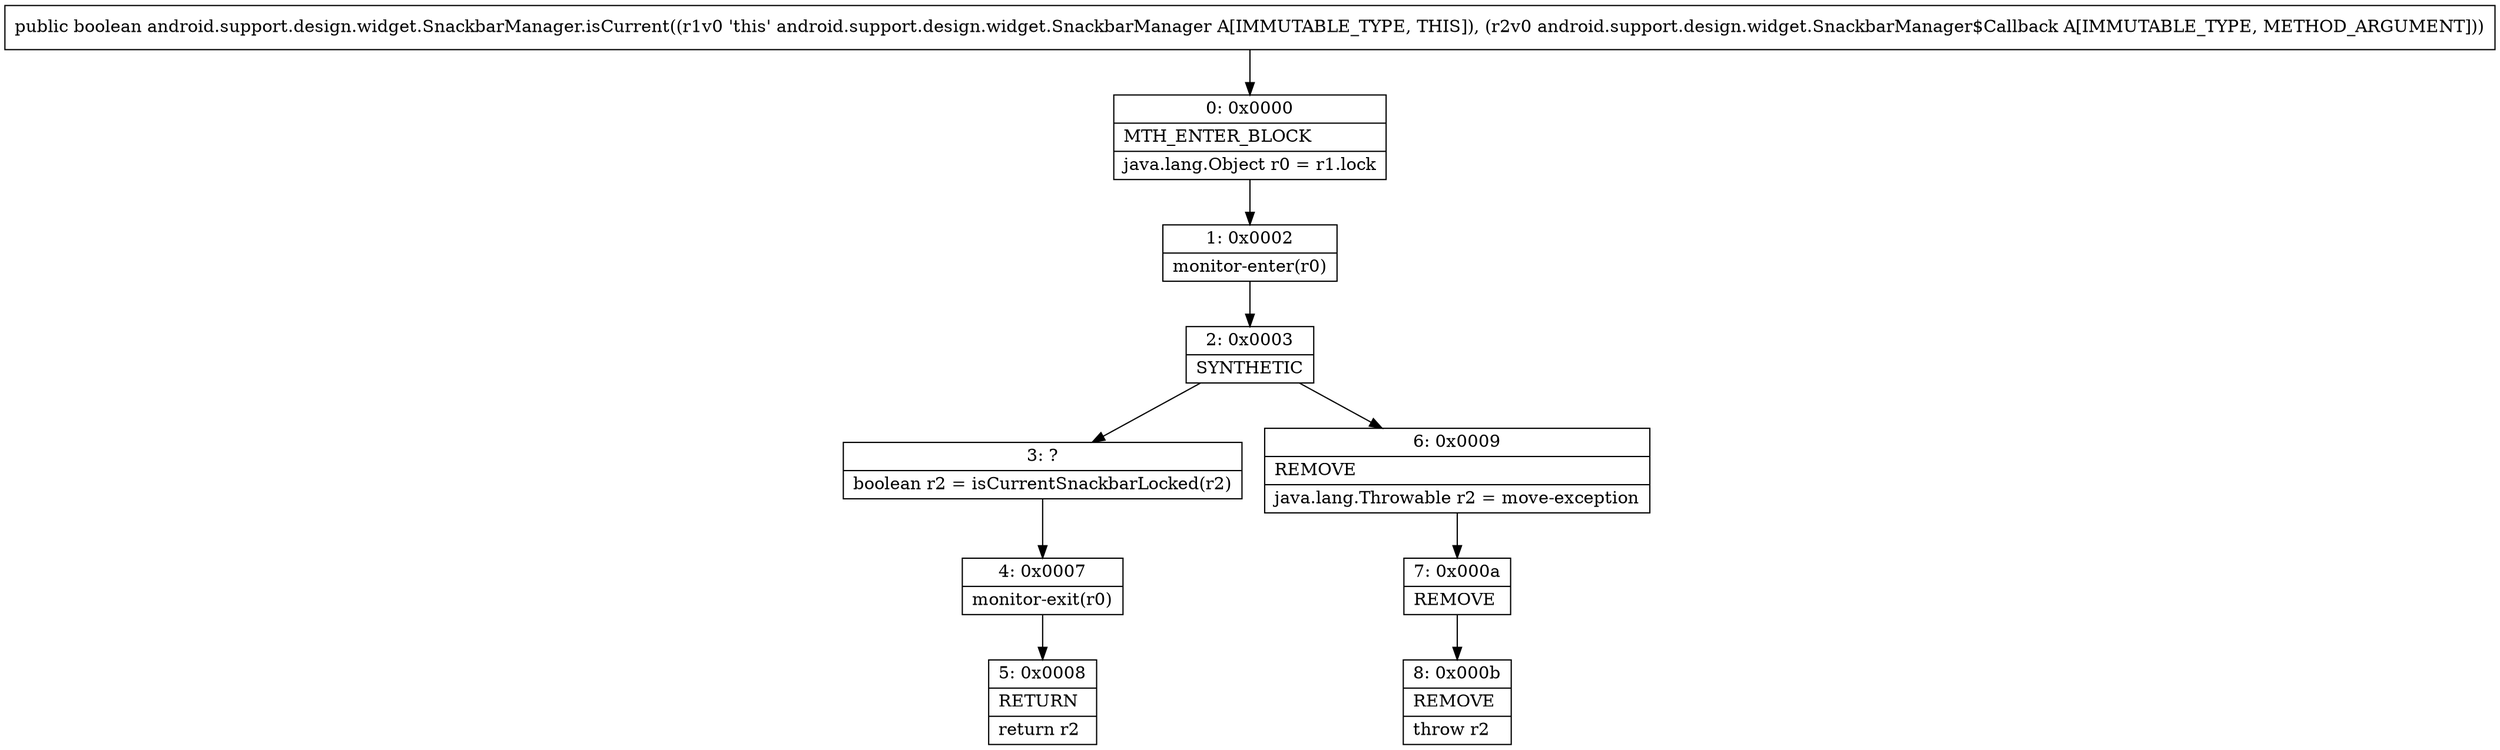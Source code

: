 digraph "CFG forandroid.support.design.widget.SnackbarManager.isCurrent(Landroid\/support\/design\/widget\/SnackbarManager$Callback;)Z" {
Node_0 [shape=record,label="{0\:\ 0x0000|MTH_ENTER_BLOCK\l|java.lang.Object r0 = r1.lock\l}"];
Node_1 [shape=record,label="{1\:\ 0x0002|monitor\-enter(r0)\l}"];
Node_2 [shape=record,label="{2\:\ 0x0003|SYNTHETIC\l}"];
Node_3 [shape=record,label="{3\:\ ?|boolean r2 = isCurrentSnackbarLocked(r2)\l}"];
Node_4 [shape=record,label="{4\:\ 0x0007|monitor\-exit(r0)\l}"];
Node_5 [shape=record,label="{5\:\ 0x0008|RETURN\l|return r2\l}"];
Node_6 [shape=record,label="{6\:\ 0x0009|REMOVE\l|java.lang.Throwable r2 = move\-exception\l}"];
Node_7 [shape=record,label="{7\:\ 0x000a|REMOVE\l}"];
Node_8 [shape=record,label="{8\:\ 0x000b|REMOVE\l|throw r2\l}"];
MethodNode[shape=record,label="{public boolean android.support.design.widget.SnackbarManager.isCurrent((r1v0 'this' android.support.design.widget.SnackbarManager A[IMMUTABLE_TYPE, THIS]), (r2v0 android.support.design.widget.SnackbarManager$Callback A[IMMUTABLE_TYPE, METHOD_ARGUMENT])) }"];
MethodNode -> Node_0;
Node_0 -> Node_1;
Node_1 -> Node_2;
Node_2 -> Node_3;
Node_2 -> Node_6;
Node_3 -> Node_4;
Node_4 -> Node_5;
Node_6 -> Node_7;
Node_7 -> Node_8;
}

